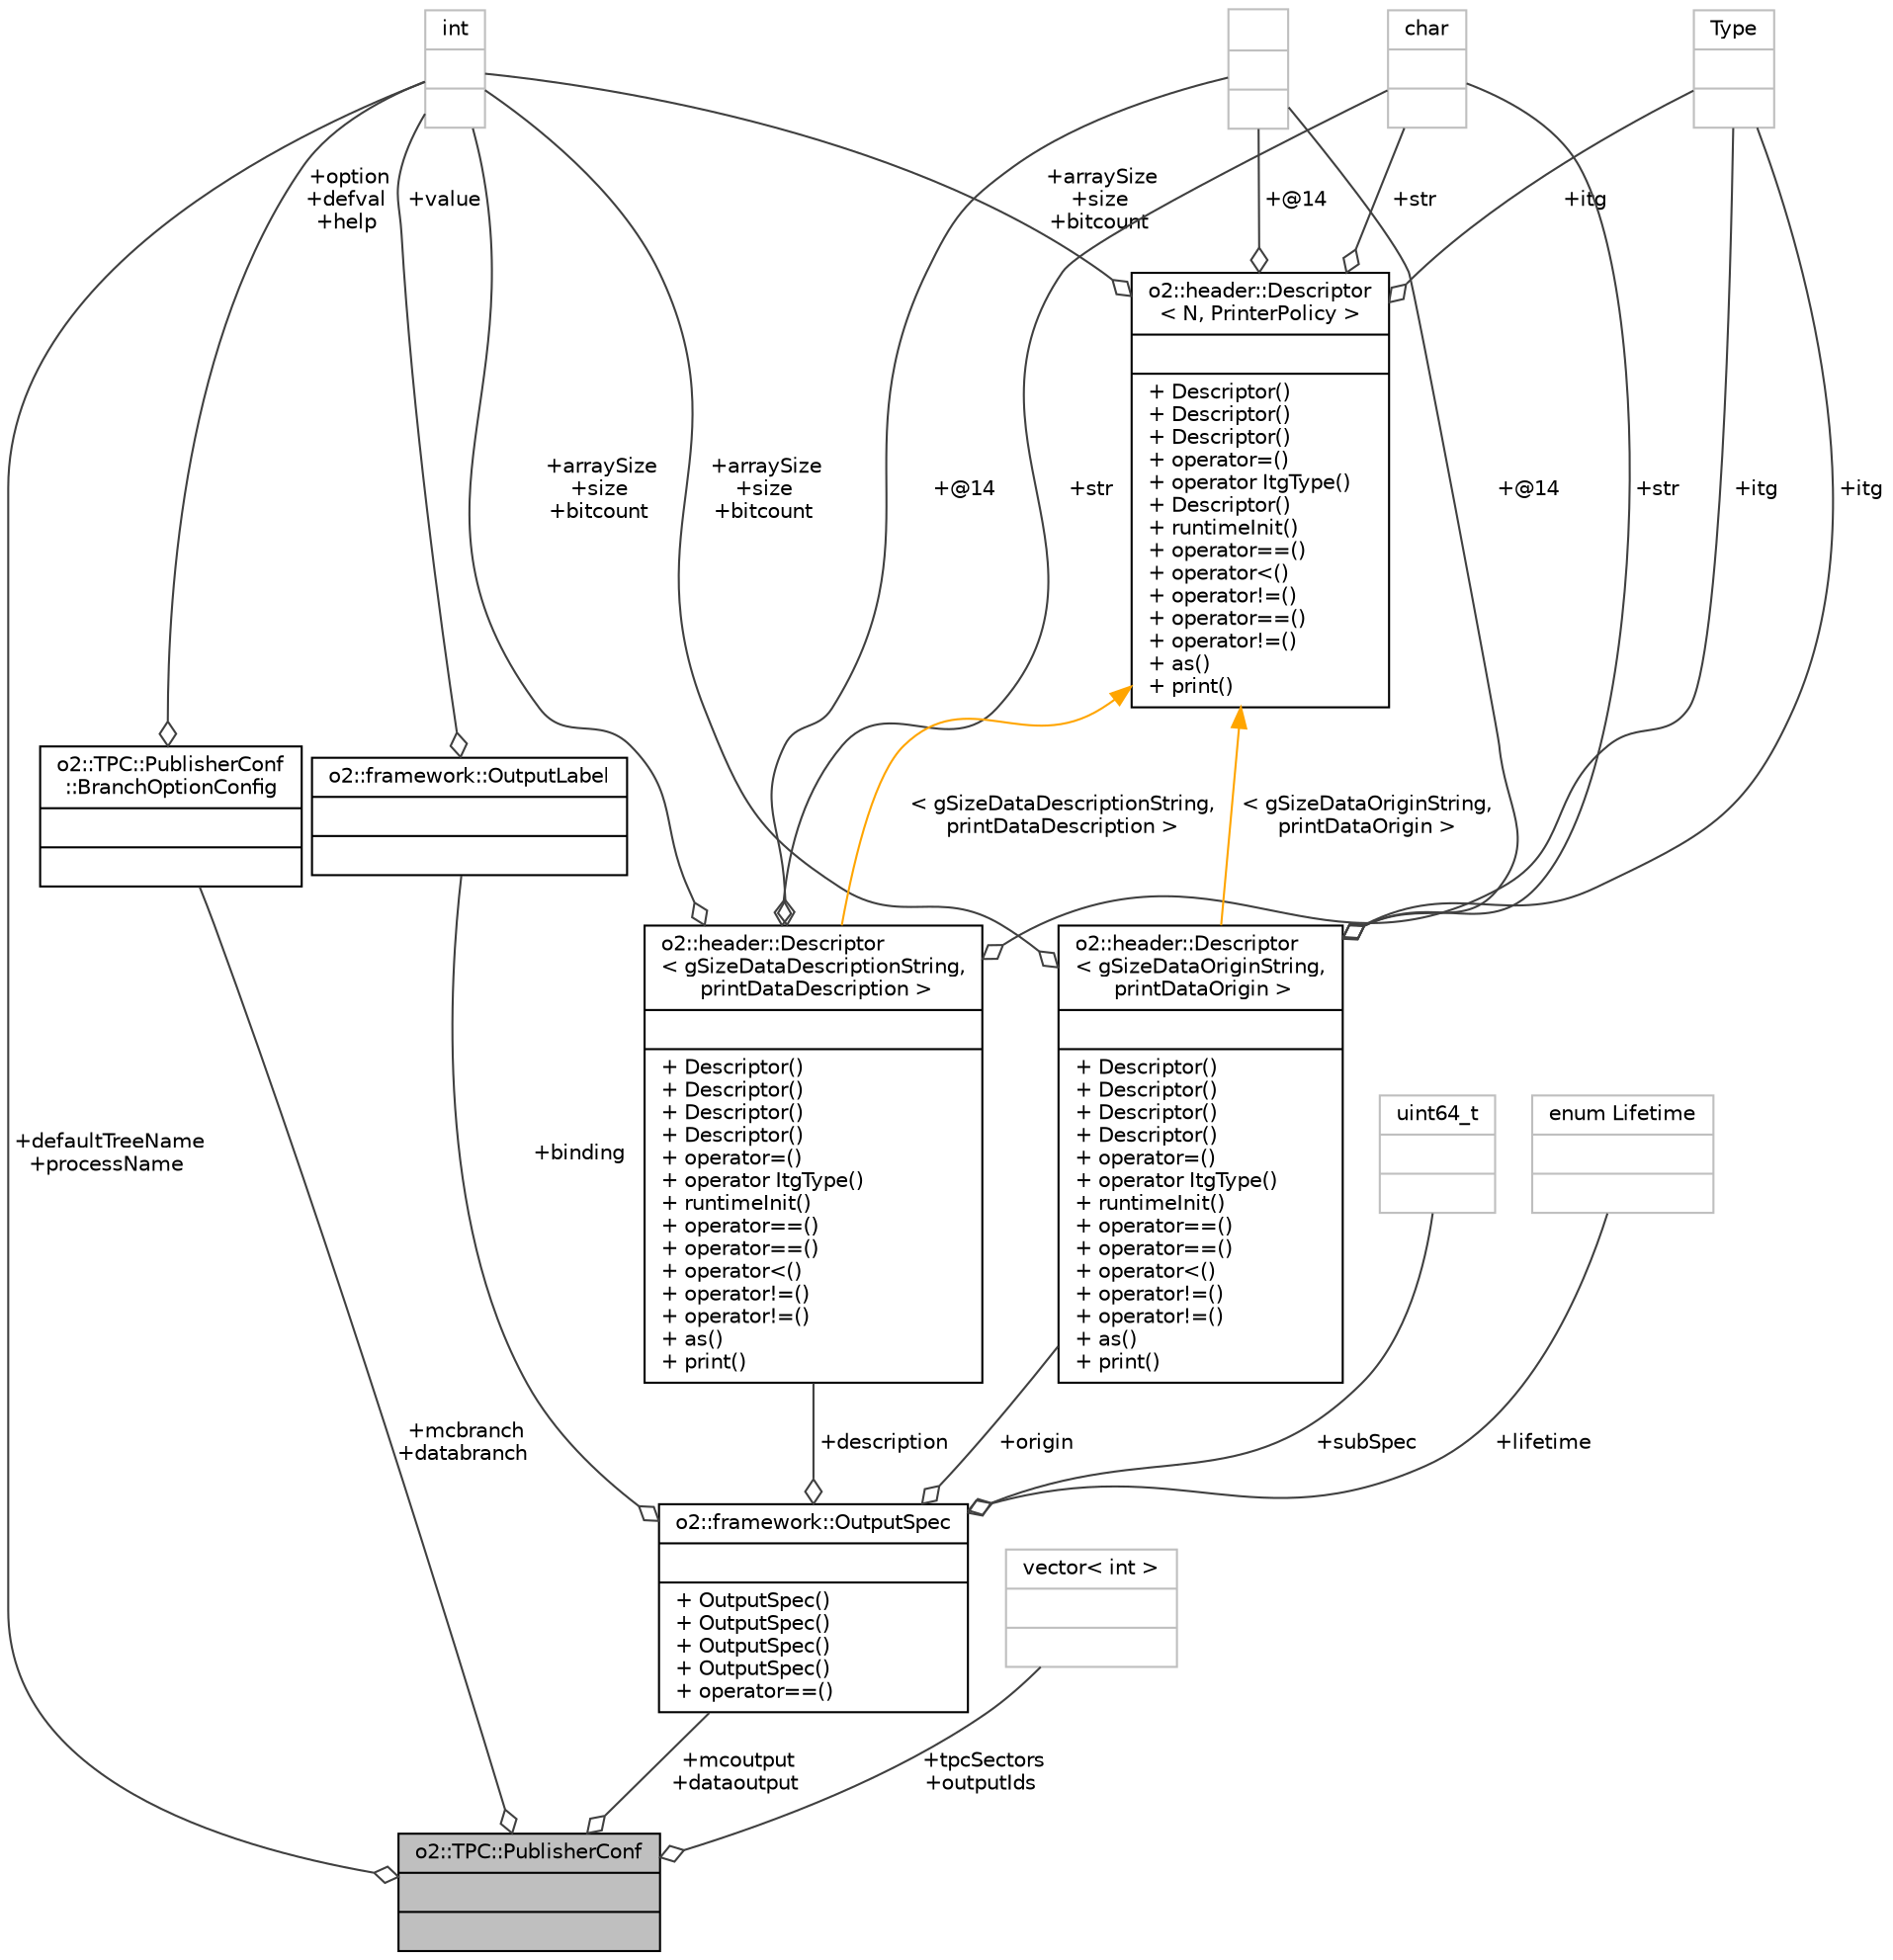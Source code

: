 digraph "o2::TPC::PublisherConf"
{
 // INTERACTIVE_SVG=YES
  bgcolor="transparent";
  edge [fontname="Helvetica",fontsize="10",labelfontname="Helvetica",labelfontsize="10"];
  node [fontname="Helvetica",fontsize="10",shape=record];
  Node1 [label="{o2::TPC::PublisherConf\n||}",height=0.2,width=0.4,color="black", fillcolor="grey75", style="filled" fontcolor="black"];
  Node2 -> Node1 [color="grey25",fontsize="10",style="solid",label=" +mcbranch\n+databranch" ,arrowhead="odiamond",fontname="Helvetica"];
  Node2 [label="{o2::TPC::PublisherConf\l::BranchOptionConfig\n||}",height=0.2,width=0.4,color="black",URL="$dd/df7/structo2_1_1TPC_1_1PublisherConf_1_1BranchOptionConfig.html"];
  Node3 -> Node2 [color="grey25",fontsize="10",style="solid",label=" +option\n+defval\n+help" ,arrowhead="odiamond",fontname="Helvetica"];
  Node3 [label="{int\n||}",height=0.2,width=0.4,color="grey75"];
  Node4 -> Node1 [color="grey25",fontsize="10",style="solid",label=" +tpcSectors\n+outputIds" ,arrowhead="odiamond",fontname="Helvetica"];
  Node4 [label="{vector\< int \>\n||}",height=0.2,width=0.4,color="grey75"];
  Node5 -> Node1 [color="grey25",fontsize="10",style="solid",label=" +mcoutput\n+dataoutput" ,arrowhead="odiamond",fontname="Helvetica"];
  Node5 [label="{o2::framework::OutputSpec\n||+ OutputSpec()\l+ OutputSpec()\l+ OutputSpec()\l+ OutputSpec()\l+ operator==()\l}",height=0.2,width=0.4,color="black",URL="$d8/dc3/structo2_1_1framework_1_1OutputSpec.html"];
  Node6 -> Node5 [color="grey25",fontsize="10",style="solid",label=" +subSpec" ,arrowhead="odiamond",fontname="Helvetica"];
  Node6 [label="{uint64_t\n||}",height=0.2,width=0.4,color="grey75"];
  Node7 -> Node5 [color="grey25",fontsize="10",style="solid",label=" +origin" ,arrowhead="odiamond",fontname="Helvetica"];
  Node7 [label="{o2::header::Descriptor\l\< gSizeDataOriginString,\l printDataOrigin \>\n||+ Descriptor()\l+ Descriptor()\l+ Descriptor()\l+ Descriptor()\l+ operator=()\l+ operator ItgType()\l+ runtimeInit()\l+ operator==()\l+ operator==()\l+ operator\<()\l+ operator!=()\l+ operator!=()\l+ as()\l+ print()\l}",height=0.2,width=0.4,color="black",URL="$d9/db3/structo2_1_1header_1_1Descriptor.html"];
  Node8 -> Node7 [color="grey25",fontsize="10",style="solid",label=" +itg" ,arrowhead="odiamond",fontname="Helvetica"];
  Node8 [label="{Type\n||}",height=0.2,width=0.4,color="grey75"];
  Node9 -> Node7 [color="grey25",fontsize="10",style="solid",label=" +str" ,arrowhead="odiamond",fontname="Helvetica"];
  Node9 [label="{char\n||}",height=0.2,width=0.4,color="grey75"];
  Node3 -> Node7 [color="grey25",fontsize="10",style="solid",label=" +arraySize\n+size\n+bitcount" ,arrowhead="odiamond",fontname="Helvetica"];
  Node10 -> Node7 [color="grey25",fontsize="10",style="solid",label=" +@14" ,arrowhead="odiamond",fontname="Helvetica"];
  Node10 [label="{\n||}",height=0.2,width=0.4,color="grey75"];
  Node11 -> Node7 [dir="back",color="orange",fontsize="10",style="solid",label=" \< gSizeDataOriginString,\l printDataOrigin \>" ,fontname="Helvetica"];
  Node11 [label="{o2::header::Descriptor\l\< N, PrinterPolicy \>\n||+ Descriptor()\l+ Descriptor()\l+ Descriptor()\l+ operator=()\l+ operator ItgType()\l+ Descriptor()\l+ runtimeInit()\l+ operator==()\l+ operator\<()\l+ operator!=()\l+ operator==()\l+ operator!=()\l+ as()\l+ print()\l}",height=0.2,width=0.4,color="black",URL="$d9/db3/structo2_1_1header_1_1Descriptor.html"];
  Node8 -> Node11 [color="grey25",fontsize="10",style="solid",label=" +itg" ,arrowhead="odiamond",fontname="Helvetica"];
  Node9 -> Node11 [color="grey25",fontsize="10",style="solid",label=" +str" ,arrowhead="odiamond",fontname="Helvetica"];
  Node3 -> Node11 [color="grey25",fontsize="10",style="solid",label=" +arraySize\n+size\n+bitcount" ,arrowhead="odiamond",fontname="Helvetica"];
  Node10 -> Node11 [color="grey25",fontsize="10",style="solid",label=" +@14" ,arrowhead="odiamond",fontname="Helvetica"];
  Node12 -> Node5 [color="grey25",fontsize="10",style="solid",label=" +lifetime" ,arrowhead="odiamond",fontname="Helvetica"];
  Node12 [label="{enum Lifetime\n||}",height=0.2,width=0.4,color="grey75"];
  Node13 -> Node5 [color="grey25",fontsize="10",style="solid",label=" +description" ,arrowhead="odiamond",fontname="Helvetica"];
  Node13 [label="{o2::header::Descriptor\l\< gSizeDataDescriptionString,\l printDataDescription \>\n||+ Descriptor()\l+ Descriptor()\l+ Descriptor()\l+ Descriptor()\l+ operator=()\l+ operator ItgType()\l+ runtimeInit()\l+ operator==()\l+ operator==()\l+ operator\<()\l+ operator!=()\l+ operator!=()\l+ as()\l+ print()\l}",height=0.2,width=0.4,color="black",URL="$d9/db3/structo2_1_1header_1_1Descriptor.html"];
  Node8 -> Node13 [color="grey25",fontsize="10",style="solid",label=" +itg" ,arrowhead="odiamond",fontname="Helvetica"];
  Node9 -> Node13 [color="grey25",fontsize="10",style="solid",label=" +str" ,arrowhead="odiamond",fontname="Helvetica"];
  Node3 -> Node13 [color="grey25",fontsize="10",style="solid",label=" +arraySize\n+size\n+bitcount" ,arrowhead="odiamond",fontname="Helvetica"];
  Node10 -> Node13 [color="grey25",fontsize="10",style="solid",label=" +@14" ,arrowhead="odiamond",fontname="Helvetica"];
  Node11 -> Node13 [dir="back",color="orange",fontsize="10",style="solid",label=" \< gSizeDataDescriptionString,\l printDataDescription \>" ,fontname="Helvetica"];
  Node14 -> Node5 [color="grey25",fontsize="10",style="solid",label=" +binding" ,arrowhead="odiamond",fontname="Helvetica"];
  Node14 [label="{o2::framework::OutputLabel\n||}",height=0.2,width=0.4,color="black",URL="$de/d1b/structo2_1_1framework_1_1OutputLabel.html"];
  Node3 -> Node14 [color="grey25",fontsize="10",style="solid",label=" +value" ,arrowhead="odiamond",fontname="Helvetica"];
  Node3 -> Node1 [color="grey25",fontsize="10",style="solid",label=" +defaultTreeName\n+processName" ,arrowhead="odiamond",fontname="Helvetica"];
}
